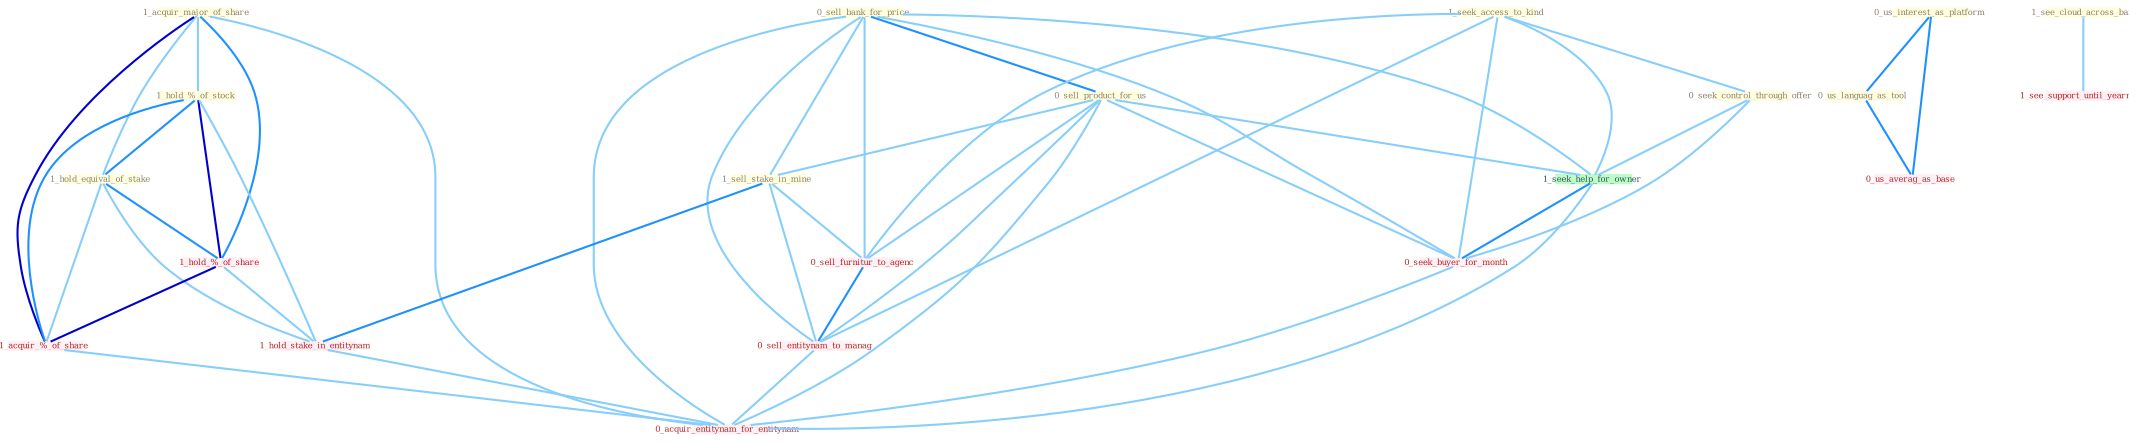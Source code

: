 Graph G{ 
    node
    [shape=polygon,style=filled,width=.5,height=.06,color="#BDFCC9",fixedsize=true,fontsize=4,
    fontcolor="#2f4f4f"];
    {node
    [color="#ffffe0", fontcolor="#8b7d6b"] "1_acquir_major_of_share " "0_us_interest_as_platform " "0_sell_bank_for_price " "1_seek_access_to_kind " "1_hold_%_of_stock " "0_seek_control_through_offer " "0_sell_product_for_us " "1_hold_equival_of_stake " "1_sell_stake_in_mine " "1_see_cloud_across_bai " "0_us_languag_as_tool "}
{node [color="#fff0f5", fontcolor="#b22222"] "1_hold_%_of_share " "1_hold_stake_in_entitynam " "0_seek_buyer_for_month " "1_acquir_%_of_share " "1_see_support_until_yearnum " "0_sell_furnitur_to_agenc " "0_us_averag_as_base " "0_sell_entitynam_to_manag " "0_acquir_entitynam_for_entitynam "}
edge [color="#B0E2FF"];

	"1_acquir_major_of_share " -- "1_hold_%_of_stock " [w="1", color="#87cefa" ];
	"1_acquir_major_of_share " -- "1_hold_equival_of_stake " [w="1", color="#87cefa" ];
	"1_acquir_major_of_share " -- "1_hold_%_of_share " [w="2", color="#1e90ff" , len=0.8];
	"1_acquir_major_of_share " -- "1_acquir_%_of_share " [w="3", color="#0000cd" , len=0.6];
	"1_acquir_major_of_share " -- "0_acquir_entitynam_for_entitynam " [w="1", color="#87cefa" ];
	"0_us_interest_as_platform " -- "0_us_languag_as_tool " [w="2", color="#1e90ff" , len=0.8];
	"0_us_interest_as_platform " -- "0_us_averag_as_base " [w="2", color="#1e90ff" , len=0.8];
	"0_sell_bank_for_price " -- "0_sell_product_for_us " [w="2", color="#1e90ff" , len=0.8];
	"0_sell_bank_for_price " -- "1_sell_stake_in_mine " [w="1", color="#87cefa" ];
	"0_sell_bank_for_price " -- "1_seek_help_for_owner " [w="1", color="#87cefa" ];
	"0_sell_bank_for_price " -- "0_seek_buyer_for_month " [w="1", color="#87cefa" ];
	"0_sell_bank_for_price " -- "0_sell_furnitur_to_agenc " [w="1", color="#87cefa" ];
	"0_sell_bank_for_price " -- "0_sell_entitynam_to_manag " [w="1", color="#87cefa" ];
	"0_sell_bank_for_price " -- "0_acquir_entitynam_for_entitynam " [w="1", color="#87cefa" ];
	"1_seek_access_to_kind " -- "0_seek_control_through_offer " [w="1", color="#87cefa" ];
	"1_seek_access_to_kind " -- "1_seek_help_for_owner " [w="1", color="#87cefa" ];
	"1_seek_access_to_kind " -- "0_seek_buyer_for_month " [w="1", color="#87cefa" ];
	"1_seek_access_to_kind " -- "0_sell_furnitur_to_agenc " [w="1", color="#87cefa" ];
	"1_seek_access_to_kind " -- "0_sell_entitynam_to_manag " [w="1", color="#87cefa" ];
	"1_hold_%_of_stock " -- "1_hold_equival_of_stake " [w="2", color="#1e90ff" , len=0.8];
	"1_hold_%_of_stock " -- "1_hold_%_of_share " [w="3", color="#0000cd" , len=0.6];
	"1_hold_%_of_stock " -- "1_hold_stake_in_entitynam " [w="1", color="#87cefa" ];
	"1_hold_%_of_stock " -- "1_acquir_%_of_share " [w="2", color="#1e90ff" , len=0.8];
	"0_seek_control_through_offer " -- "1_seek_help_for_owner " [w="1", color="#87cefa" ];
	"0_seek_control_through_offer " -- "0_seek_buyer_for_month " [w="1", color="#87cefa" ];
	"0_sell_product_for_us " -- "1_sell_stake_in_mine " [w="1", color="#87cefa" ];
	"0_sell_product_for_us " -- "1_seek_help_for_owner " [w="1", color="#87cefa" ];
	"0_sell_product_for_us " -- "0_seek_buyer_for_month " [w="1", color="#87cefa" ];
	"0_sell_product_for_us " -- "0_sell_furnitur_to_agenc " [w="1", color="#87cefa" ];
	"0_sell_product_for_us " -- "0_sell_entitynam_to_manag " [w="1", color="#87cefa" ];
	"0_sell_product_for_us " -- "0_acquir_entitynam_for_entitynam " [w="1", color="#87cefa" ];
	"1_hold_equival_of_stake " -- "1_hold_%_of_share " [w="2", color="#1e90ff" , len=0.8];
	"1_hold_equival_of_stake " -- "1_hold_stake_in_entitynam " [w="1", color="#87cefa" ];
	"1_hold_equival_of_stake " -- "1_acquir_%_of_share " [w="1", color="#87cefa" ];
	"1_sell_stake_in_mine " -- "1_hold_stake_in_entitynam " [w="2", color="#1e90ff" , len=0.8];
	"1_sell_stake_in_mine " -- "0_sell_furnitur_to_agenc " [w="1", color="#87cefa" ];
	"1_sell_stake_in_mine " -- "0_sell_entitynam_to_manag " [w="1", color="#87cefa" ];
	"1_see_cloud_across_bai " -- "1_see_support_until_yearnum " [w="1", color="#87cefa" ];
	"0_us_languag_as_tool " -- "0_us_averag_as_base " [w="2", color="#1e90ff" , len=0.8];
	"1_hold_%_of_share " -- "1_hold_stake_in_entitynam " [w="1", color="#87cefa" ];
	"1_hold_%_of_share " -- "1_acquir_%_of_share " [w="3", color="#0000cd" , len=0.6];
	"1_hold_stake_in_entitynam " -- "0_acquir_entitynam_for_entitynam " [w="1", color="#87cefa" ];
	"1_seek_help_for_owner " -- "0_seek_buyer_for_month " [w="2", color="#1e90ff" , len=0.8];
	"1_seek_help_for_owner " -- "0_acquir_entitynam_for_entitynam " [w="1", color="#87cefa" ];
	"0_seek_buyer_for_month " -- "0_acquir_entitynam_for_entitynam " [w="1", color="#87cefa" ];
	"1_acquir_%_of_share " -- "0_acquir_entitynam_for_entitynam " [w="1", color="#87cefa" ];
	"0_sell_furnitur_to_agenc " -- "0_sell_entitynam_to_manag " [w="2", color="#1e90ff" , len=0.8];
	"0_sell_entitynam_to_manag " -- "0_acquir_entitynam_for_entitynam " [w="1", color="#87cefa" ];
}